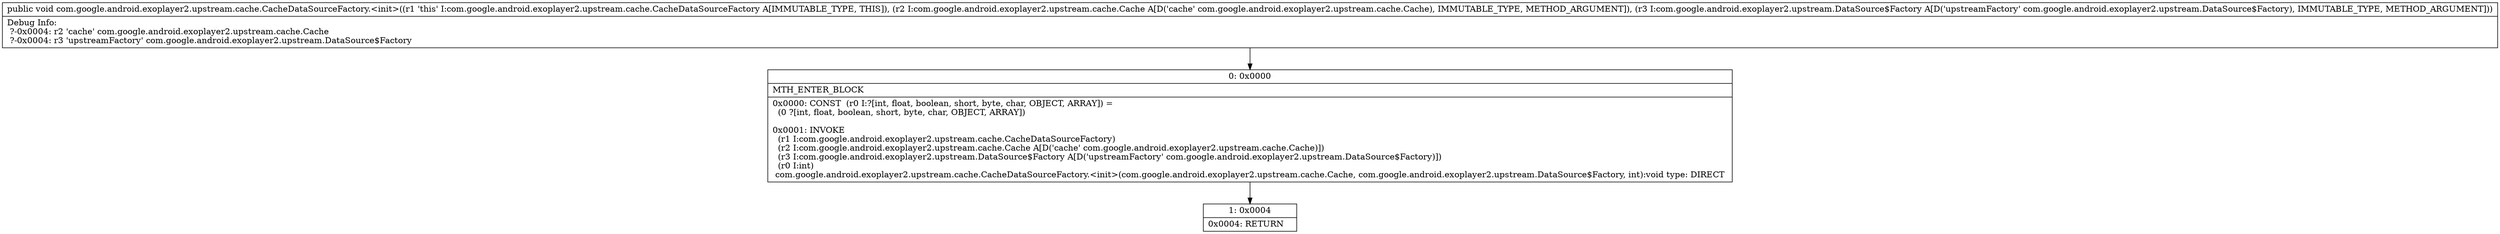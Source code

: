 digraph "CFG forcom.google.android.exoplayer2.upstream.cache.CacheDataSourceFactory.\<init\>(Lcom\/google\/android\/exoplayer2\/upstream\/cache\/Cache;Lcom\/google\/android\/exoplayer2\/upstream\/DataSource$Factory;)V" {
Node_0 [shape=record,label="{0\:\ 0x0000|MTH_ENTER_BLOCK\l|0x0000: CONST  (r0 I:?[int, float, boolean, short, byte, char, OBJECT, ARRAY]) = \l  (0 ?[int, float, boolean, short, byte, char, OBJECT, ARRAY])\l \l0x0001: INVOKE  \l  (r1 I:com.google.android.exoplayer2.upstream.cache.CacheDataSourceFactory)\l  (r2 I:com.google.android.exoplayer2.upstream.cache.Cache A[D('cache' com.google.android.exoplayer2.upstream.cache.Cache)])\l  (r3 I:com.google.android.exoplayer2.upstream.DataSource$Factory A[D('upstreamFactory' com.google.android.exoplayer2.upstream.DataSource$Factory)])\l  (r0 I:int)\l com.google.android.exoplayer2.upstream.cache.CacheDataSourceFactory.\<init\>(com.google.android.exoplayer2.upstream.cache.Cache, com.google.android.exoplayer2.upstream.DataSource$Factory, int):void type: DIRECT \l}"];
Node_1 [shape=record,label="{1\:\ 0x0004|0x0004: RETURN   \l}"];
MethodNode[shape=record,label="{public void com.google.android.exoplayer2.upstream.cache.CacheDataSourceFactory.\<init\>((r1 'this' I:com.google.android.exoplayer2.upstream.cache.CacheDataSourceFactory A[IMMUTABLE_TYPE, THIS]), (r2 I:com.google.android.exoplayer2.upstream.cache.Cache A[D('cache' com.google.android.exoplayer2.upstream.cache.Cache), IMMUTABLE_TYPE, METHOD_ARGUMENT]), (r3 I:com.google.android.exoplayer2.upstream.DataSource$Factory A[D('upstreamFactory' com.google.android.exoplayer2.upstream.DataSource$Factory), IMMUTABLE_TYPE, METHOD_ARGUMENT]))  | Debug Info:\l  ?\-0x0004: r2 'cache' com.google.android.exoplayer2.upstream.cache.Cache\l  ?\-0x0004: r3 'upstreamFactory' com.google.android.exoplayer2.upstream.DataSource$Factory\l}"];
MethodNode -> Node_0;
Node_0 -> Node_1;
}

